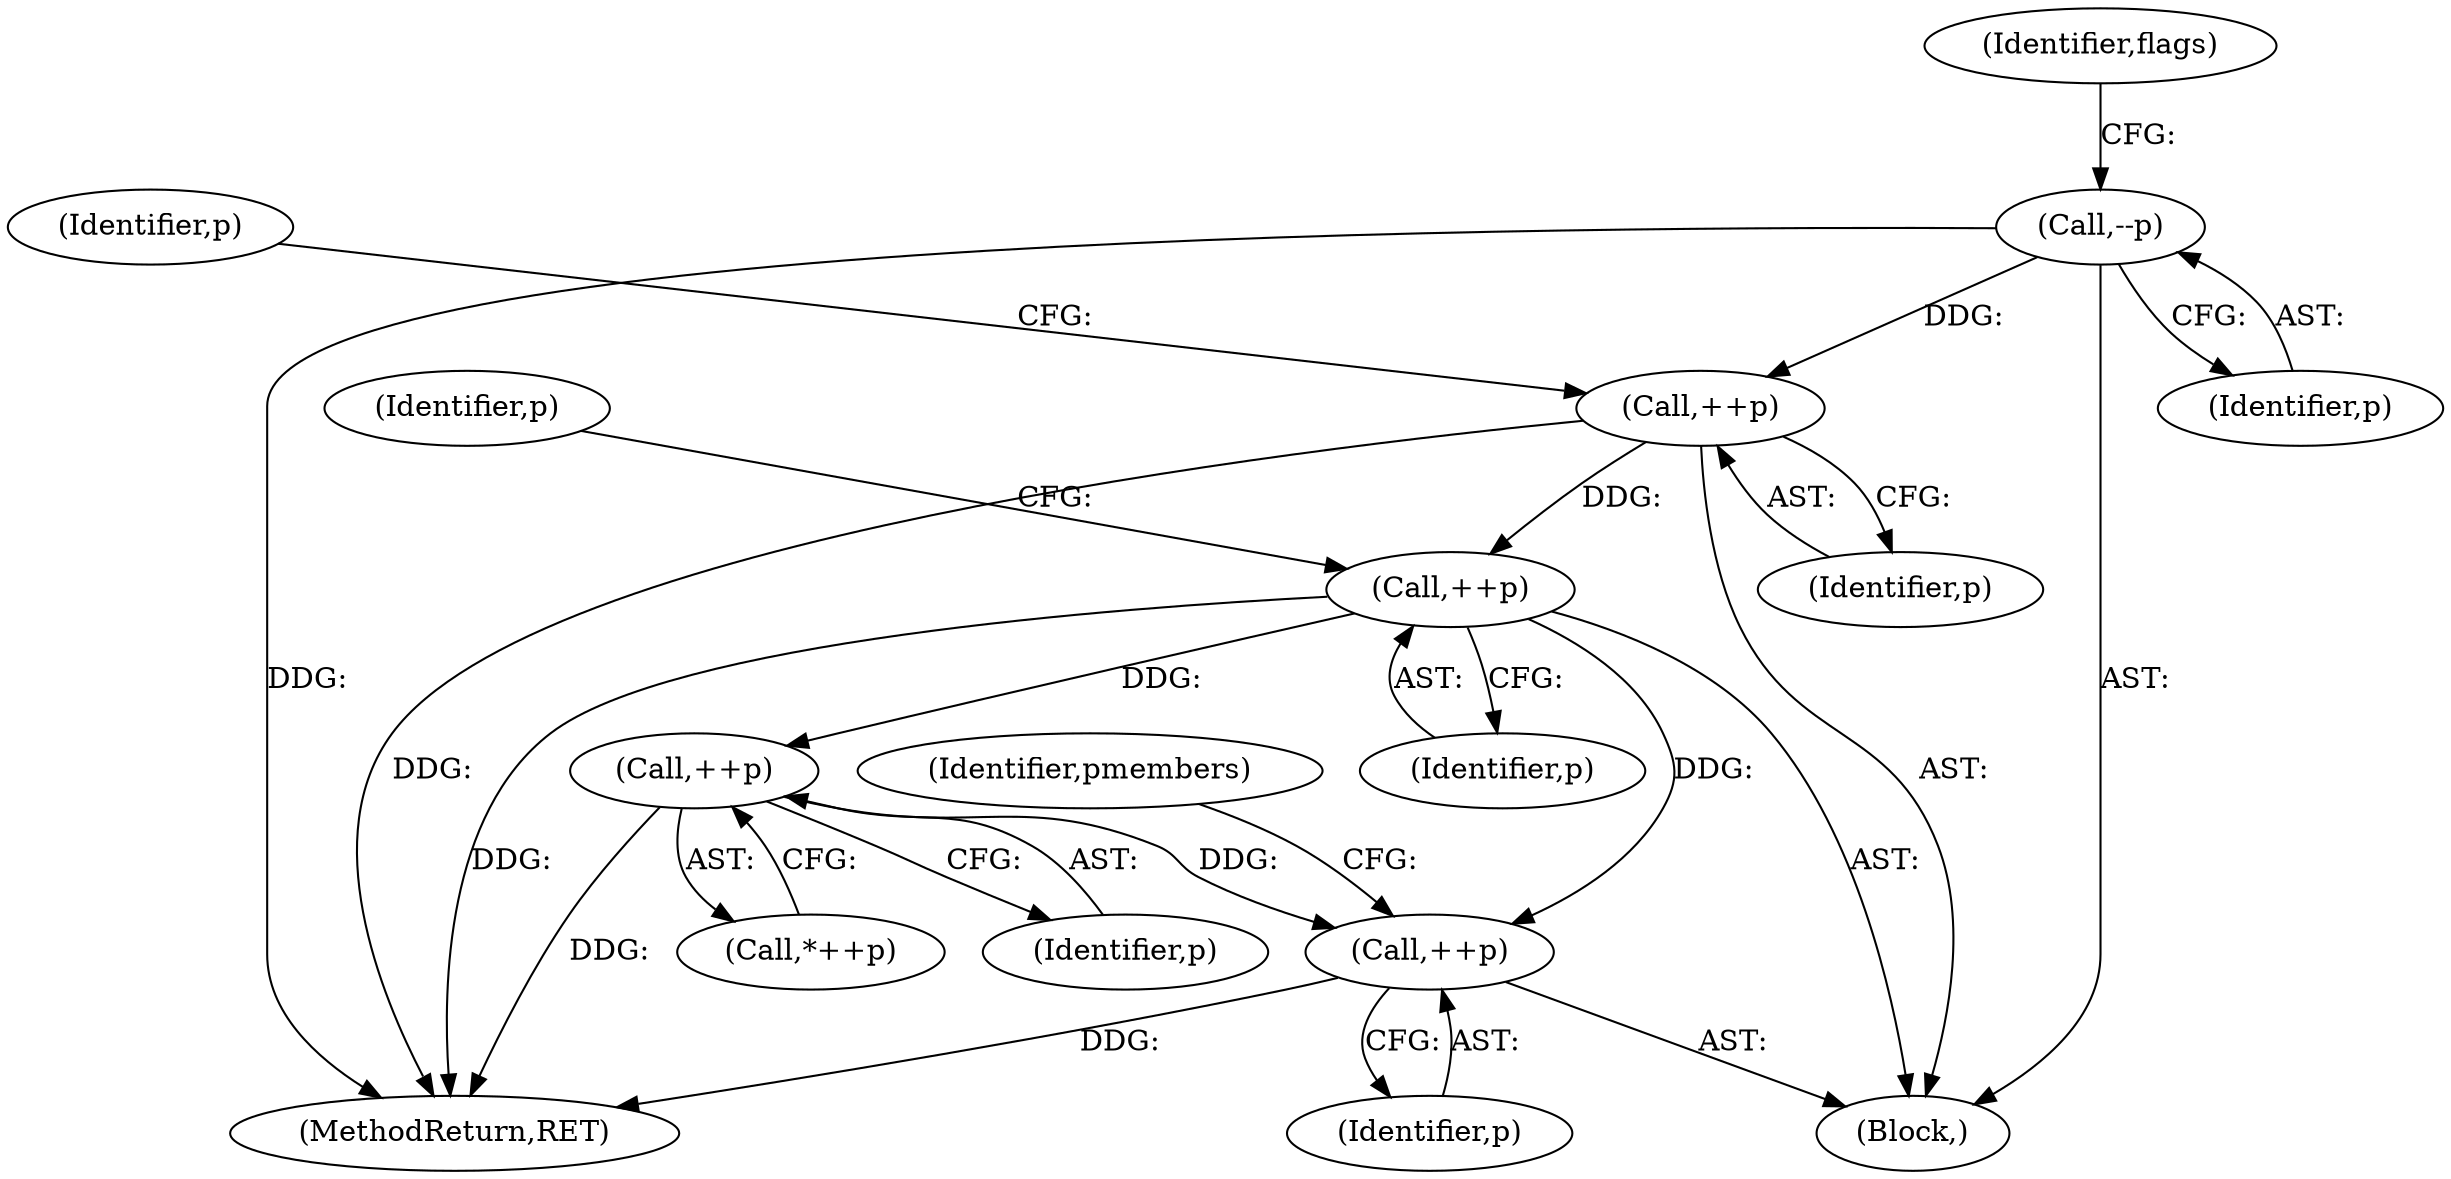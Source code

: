 digraph "0_php-src_ecb7f58a069be0dec4a6131b6351a761f808f22e?w=1@pointer" {
"1000261" [label="(Call,++p)"];
"1000189" [label="(Call,++p)"];
"1000176" [label="(Call,--p)"];
"1000271" [label="(Call,++p)"];
"1000276" [label="(Call,++p)"];
"1000189" [label="(Call,++p)"];
"1000179" [label="(Identifier,flags)"];
"1000270" [label="(Call,*++p)"];
"1000190" [label="(Identifier,p)"];
"1000276" [label="(Call,++p)"];
"1000176" [label="(Call,--p)"];
"1000279" [label="(Identifier,pmembers)"];
"1000271" [label="(Call,++p)"];
"1000272" [label="(Identifier,p)"];
"1000261" [label="(Call,++p)"];
"1000262" [label="(Identifier,p)"];
"1000341" [label="(MethodReturn,RET)"];
"1000194" [label="(Identifier,p)"];
"1000277" [label="(Identifier,p)"];
"1000267" [label="(Identifier,p)"];
"1000177" [label="(Identifier,p)"];
"1000111" [label="(Block,)"];
"1000261" -> "1000111"  [label="AST: "];
"1000261" -> "1000262"  [label="CFG: "];
"1000262" -> "1000261"  [label="AST: "];
"1000267" -> "1000261"  [label="CFG: "];
"1000261" -> "1000341"  [label="DDG: "];
"1000189" -> "1000261"  [label="DDG: "];
"1000261" -> "1000271"  [label="DDG: "];
"1000261" -> "1000276"  [label="DDG: "];
"1000189" -> "1000111"  [label="AST: "];
"1000189" -> "1000190"  [label="CFG: "];
"1000190" -> "1000189"  [label="AST: "];
"1000194" -> "1000189"  [label="CFG: "];
"1000189" -> "1000341"  [label="DDG: "];
"1000176" -> "1000189"  [label="DDG: "];
"1000176" -> "1000111"  [label="AST: "];
"1000176" -> "1000177"  [label="CFG: "];
"1000177" -> "1000176"  [label="AST: "];
"1000179" -> "1000176"  [label="CFG: "];
"1000176" -> "1000341"  [label="DDG: "];
"1000271" -> "1000270"  [label="AST: "];
"1000271" -> "1000272"  [label="CFG: "];
"1000272" -> "1000271"  [label="AST: "];
"1000270" -> "1000271"  [label="CFG: "];
"1000271" -> "1000341"  [label="DDG: "];
"1000271" -> "1000276"  [label="DDG: "];
"1000276" -> "1000111"  [label="AST: "];
"1000276" -> "1000277"  [label="CFG: "];
"1000277" -> "1000276"  [label="AST: "];
"1000279" -> "1000276"  [label="CFG: "];
"1000276" -> "1000341"  [label="DDG: "];
}
